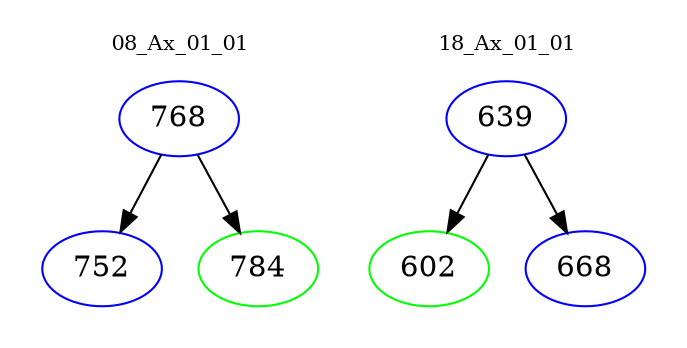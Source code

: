 digraph{
subgraph cluster_0 {
color = white
label = "08_Ax_01_01";
fontsize=10;
T0_768 [label="768", color="blue"]
T0_768 -> T0_752 [color="black"]
T0_752 [label="752", color="blue"]
T0_768 -> T0_784 [color="black"]
T0_784 [label="784", color="green"]
}
subgraph cluster_1 {
color = white
label = "18_Ax_01_01";
fontsize=10;
T1_639 [label="639", color="blue"]
T1_639 -> T1_602 [color="black"]
T1_602 [label="602", color="green"]
T1_639 -> T1_668 [color="black"]
T1_668 [label="668", color="blue"]
}
}
